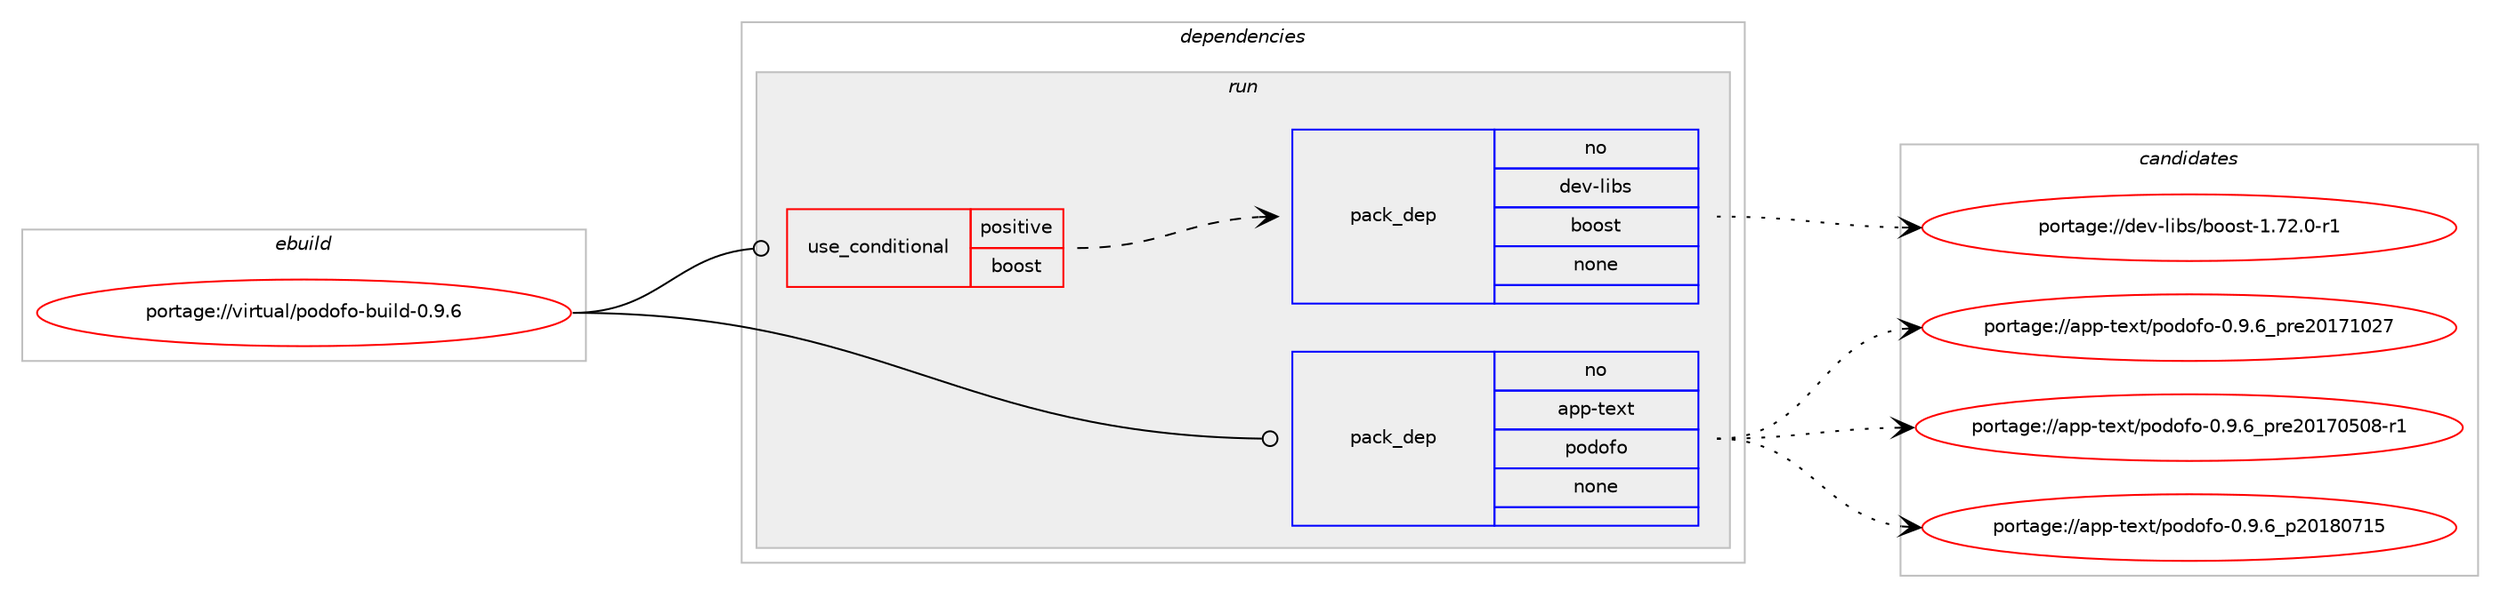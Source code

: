digraph prolog {

# *************
# Graph options
# *************

newrank=true;
concentrate=true;
compound=true;
graph [rankdir=LR,fontname=Helvetica,fontsize=10,ranksep=1.5];#, ranksep=2.5, nodesep=0.2];
edge  [arrowhead=vee];
node  [fontname=Helvetica,fontsize=10];

# **********
# The ebuild
# **********

subgraph cluster_leftcol {
color=gray;
rank=same;
label=<<i>ebuild</i>>;
id [label="portage://virtual/podofo-build-0.9.6", color=red, width=4, href="../virtual/podofo-build-0.9.6.svg"];
}

# ****************
# The dependencies
# ****************

subgraph cluster_midcol {
color=gray;
label=<<i>dependencies</i>>;
subgraph cluster_compile {
fillcolor="#eeeeee";
style=filled;
label=<<i>compile</i>>;
}
subgraph cluster_compileandrun {
fillcolor="#eeeeee";
style=filled;
label=<<i>compile and run</i>>;
}
subgraph cluster_run {
fillcolor="#eeeeee";
style=filled;
label=<<i>run</i>>;
subgraph cond3000 {
dependency19840 [label=<<TABLE BORDER="0" CELLBORDER="1" CELLSPACING="0" CELLPADDING="4"><TR><TD ROWSPAN="3" CELLPADDING="10">use_conditional</TD></TR><TR><TD>positive</TD></TR><TR><TD>boost</TD></TR></TABLE>>, shape=none, color=red];
subgraph pack16456 {
dependency19841 [label=<<TABLE BORDER="0" CELLBORDER="1" CELLSPACING="0" CELLPADDING="4" WIDTH="220"><TR><TD ROWSPAN="6" CELLPADDING="30">pack_dep</TD></TR><TR><TD WIDTH="110">no</TD></TR><TR><TD>dev-libs</TD></TR><TR><TD>boost</TD></TR><TR><TD>none</TD></TR><TR><TD></TD></TR></TABLE>>, shape=none, color=blue];
}
dependency19840:e -> dependency19841:w [weight=20,style="dashed",arrowhead="vee"];
}
id:e -> dependency19840:w [weight=20,style="solid",arrowhead="odot"];
subgraph pack16457 {
dependency19842 [label=<<TABLE BORDER="0" CELLBORDER="1" CELLSPACING="0" CELLPADDING="4" WIDTH="220"><TR><TD ROWSPAN="6" CELLPADDING="30">pack_dep</TD></TR><TR><TD WIDTH="110">no</TD></TR><TR><TD>app-text</TD></TR><TR><TD>podofo</TD></TR><TR><TD>none</TD></TR><TR><TD></TD></TR></TABLE>>, shape=none, color=blue];
}
id:e -> dependency19842:w [weight=20,style="solid",arrowhead="odot"];
}
}

# **************
# The candidates
# **************

subgraph cluster_choices {
rank=same;
color=gray;
label=<<i>candidates</i>>;

subgraph choice16456 {
color=black;
nodesep=1;
choice10010111845108105981154798111111115116454946555046484511449 [label="portage://dev-libs/boost-1.72.0-r1", color=red, width=4,href="../dev-libs/boost-1.72.0-r1.svg"];
dependency19841:e -> choice10010111845108105981154798111111115116454946555046484511449:w [style=dotted,weight="100"];
}
subgraph choice16457 {
color=black;
nodesep=1;
choice971121124511610112011647112111100111102111454846574654951121141015048495549485055 [label="portage://app-text/podofo-0.9.6_pre20171027", color=red, width=4,href="../app-text/podofo-0.9.6_pre20171027.svg"];
choice9711211245116101120116471121111001111021114548465746549511211410150484955485348564511449 [label="portage://app-text/podofo-0.9.6_pre20170508-r1", color=red, width=4,href="../app-text/podofo-0.9.6_pre20170508-r1.svg"];
choice971121124511610112011647112111100111102111454846574654951125048495648554953 [label="portage://app-text/podofo-0.9.6_p20180715", color=red, width=4,href="../app-text/podofo-0.9.6_p20180715.svg"];
dependency19842:e -> choice971121124511610112011647112111100111102111454846574654951121141015048495549485055:w [style=dotted,weight="100"];
dependency19842:e -> choice9711211245116101120116471121111001111021114548465746549511211410150484955485348564511449:w [style=dotted,weight="100"];
dependency19842:e -> choice971121124511610112011647112111100111102111454846574654951125048495648554953:w [style=dotted,weight="100"];
}
}

}
